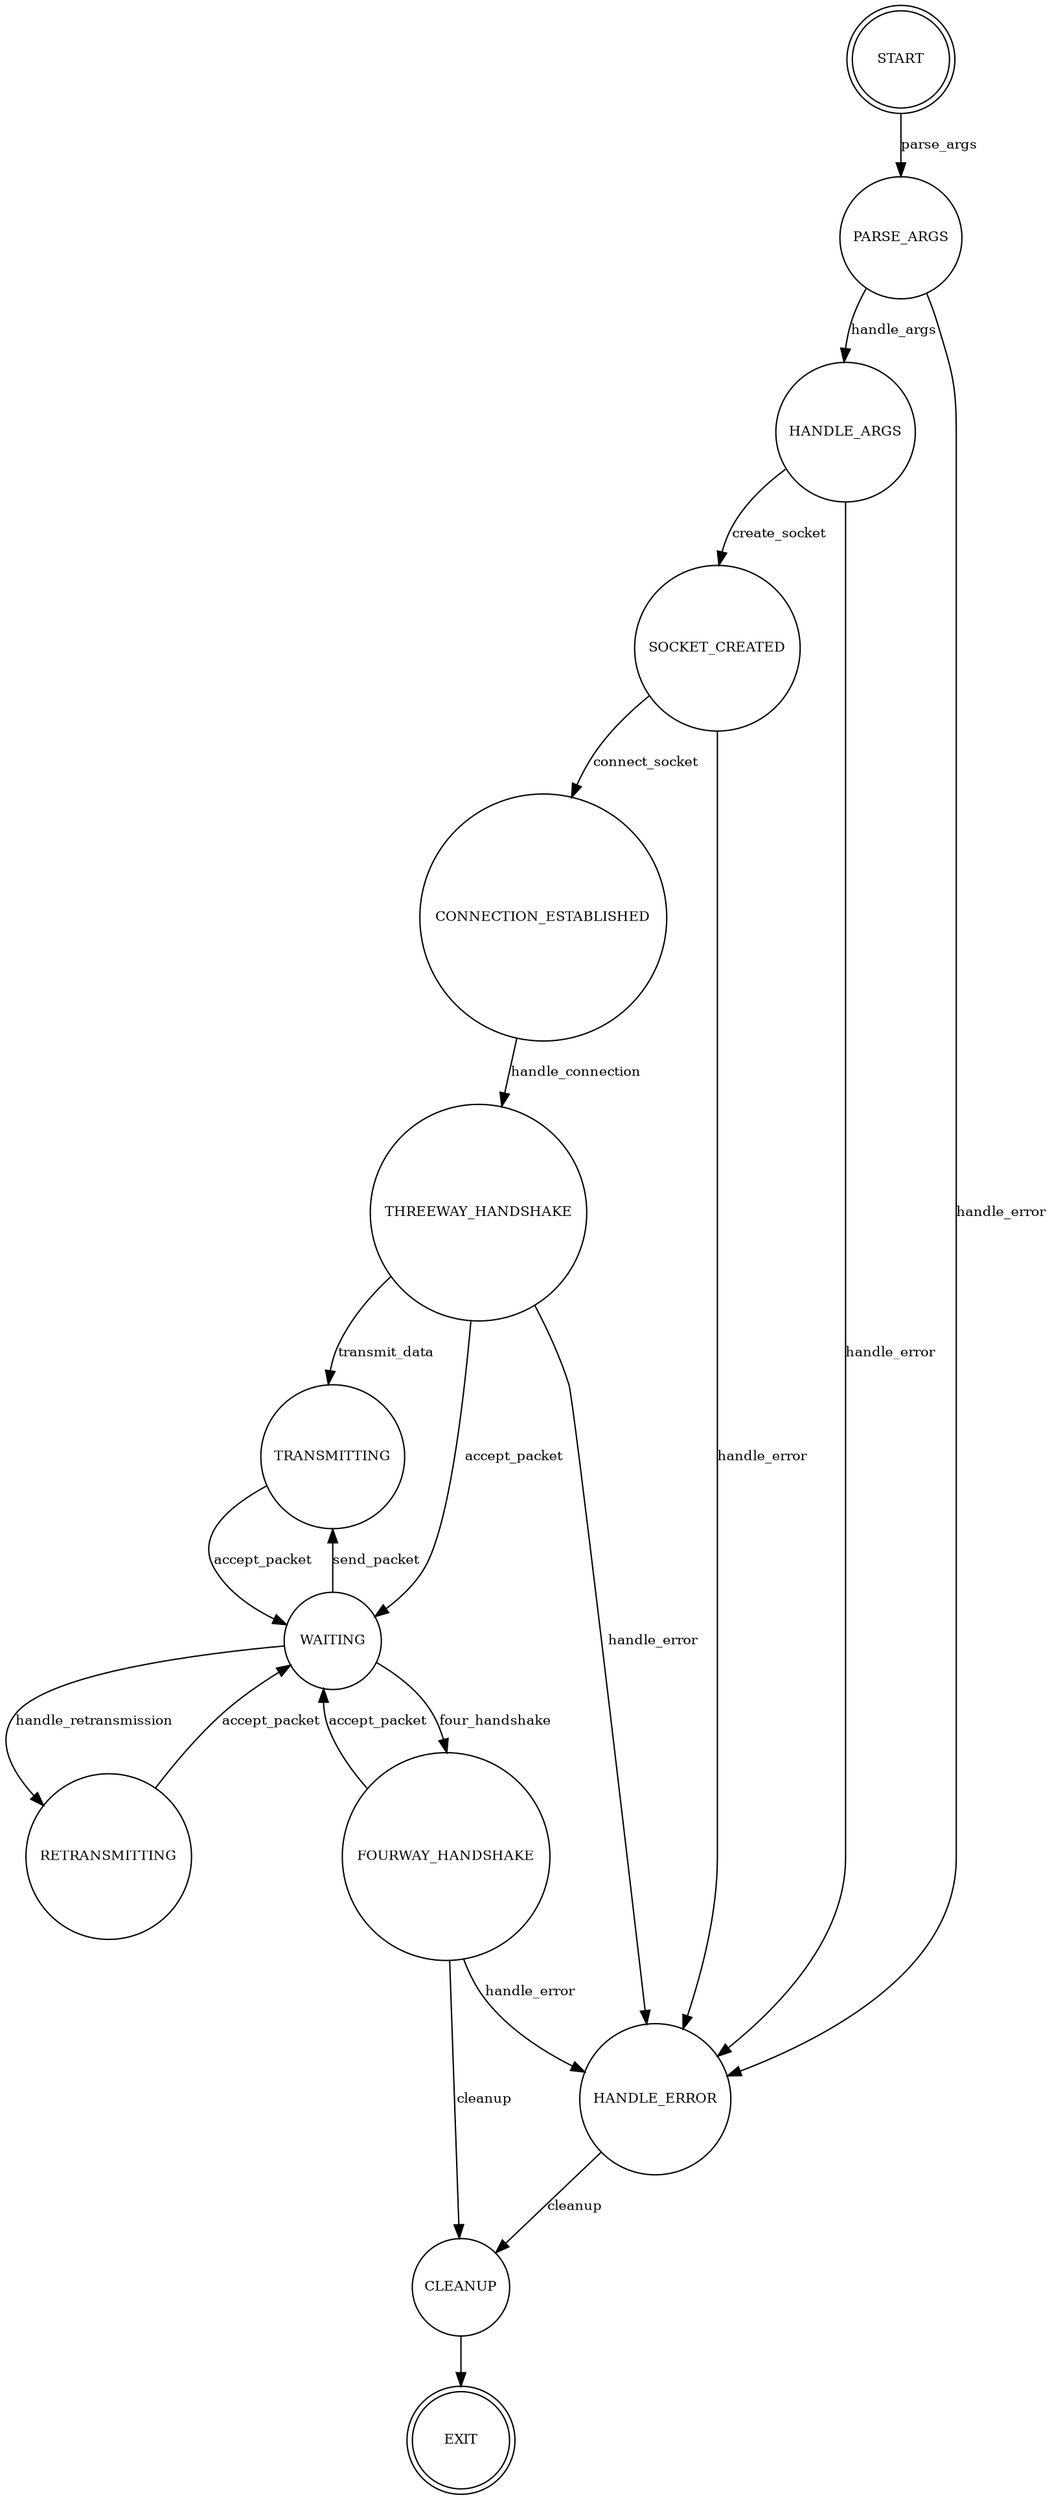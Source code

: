 digraph Client {
    node [shape=circle; fontsize=10; width=1;height=1;];
    edge [fontsize=10];

    START [label="START", shape=doublecircle]
    PARSE_ARGS [label="PARSE_ARGS", shape=circle]
    HANDLE_ARGS [label="HANDLE_ARGS", shape=circle]
    HANDLE_ERROR [label="HANDLE_ERROR", shape=circle]
    SOCKET_CREATED [label="SOCKET_CREATED", shape=circle]
    CONNECTION_ESTABLISHED [label="CONNECTION_ESTABLISHED", shape=circle]
    THREEWAY_HANDSHAKE [label="THREEWAY_HANDSHAKE", shape=circle]
    FOURWAY_HANDSHAKE [label="FOURWAY_HANDSHAKE", shape=circle]
    TRANSMITTING [label="TRANSMITTING", shape=circle]
    WAITING [label="WAITING", shape=circle]
    RETRANSMITTING [label="RETRANSMITTING", shape=circle]
    CLEANUP [label="CLEANUP", shape=circle]
    EXIT [label="EXIT", shape=doublecircle]

    START -> PARSE_ARGS [label="parse_args"]
    PARSE_ARGS -> HANDLE_ARGS [label="handle_args"]
    PARSE_ARGS -> HANDLE_ERROR [label="handle_error"]
    HANDLE_ARGS -> SOCKET_CREATED [label="create_socket"]
    HANDLE_ARGS -> HANDLE_ERROR [label="handle_error"]
    SOCKET_CREATED -> CONNECTION_ESTABLISHED [label="connect_socket"]
    SOCKET_CREATED -> HANDLE_ERROR [label="handle_error"]
    CONNECTION_ESTABLISHED -> THREEWAY_HANDSHAKE [label="handle_connection"]
    THREEWAY_HANDSHAKE -> TRANSMITTING [label="transmit_data"]
    THREEWAY_HANDSHAKE -> HANDLE_ERROR [label="handle_error"]
    THREEWAY_HANDSHAKE -> WAITING [label="accept_packet"]
    TRANSMITTING -> WAITING [label="accept_packet"]
    WAITING -> TRANSMITTING [label="send_packet"]
    WAITING -> FOURWAY_HANDSHAKE [label="four_handshake"]
    WAITING -> RETRANSMITTING [label="handle_retransmission"]
    RETRANSMITTING -> WAITING [label="accept_packet"]
    FOURWAY_HANDSHAKE -> HANDLE_ERROR [label="handle_error"]
    FOURWAY_HANDSHAKE -> CLEANUP[label="cleanup"]
    FOURWAY_HANDSHAKE -> WAITING [label="accept_packet"]
    HANDLE_ERROR -> CLEANUP [label="cleanup"]
    CLEANUP -> EXIT
}